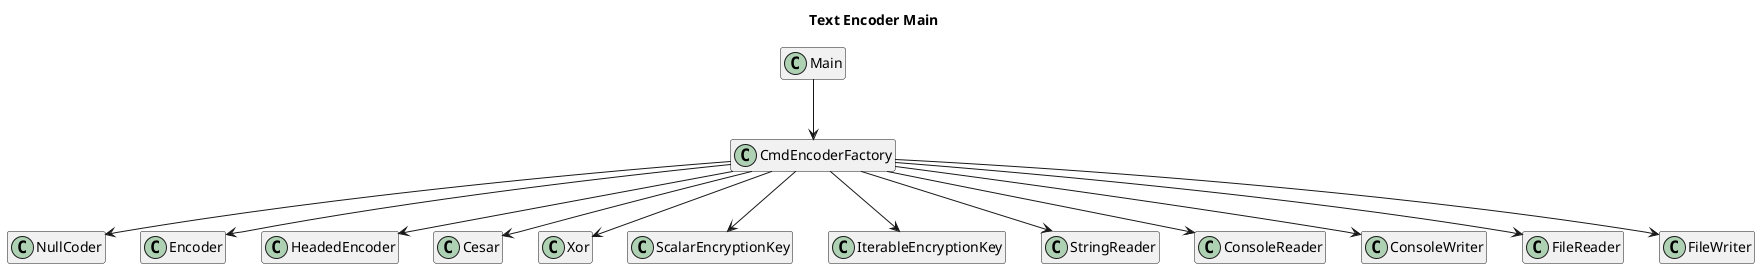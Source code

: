 @startuml
hide empty methods
hide empty attributes

title Text Encoder Main

class Main {
}

Main --> CmdEncoderFactory
CmdEncoderFactory --> NullCoder
CmdEncoderFactory --> Encoder
CmdEncoderFactory --> HeadedEncoder
CmdEncoderFactory --> Cesar
CmdEncoderFactory --> Xor
CmdEncoderFactory --> ScalarEncryptionKey
CmdEncoderFactory --> IterableEncryptionKey
CmdEncoderFactory --> StringReader
CmdEncoderFactory --> ConsoleReader
CmdEncoderFactory --> ConsoleWriter
CmdEncoderFactory --> FileReader
CmdEncoderFactory --> FileWriter
@enduml